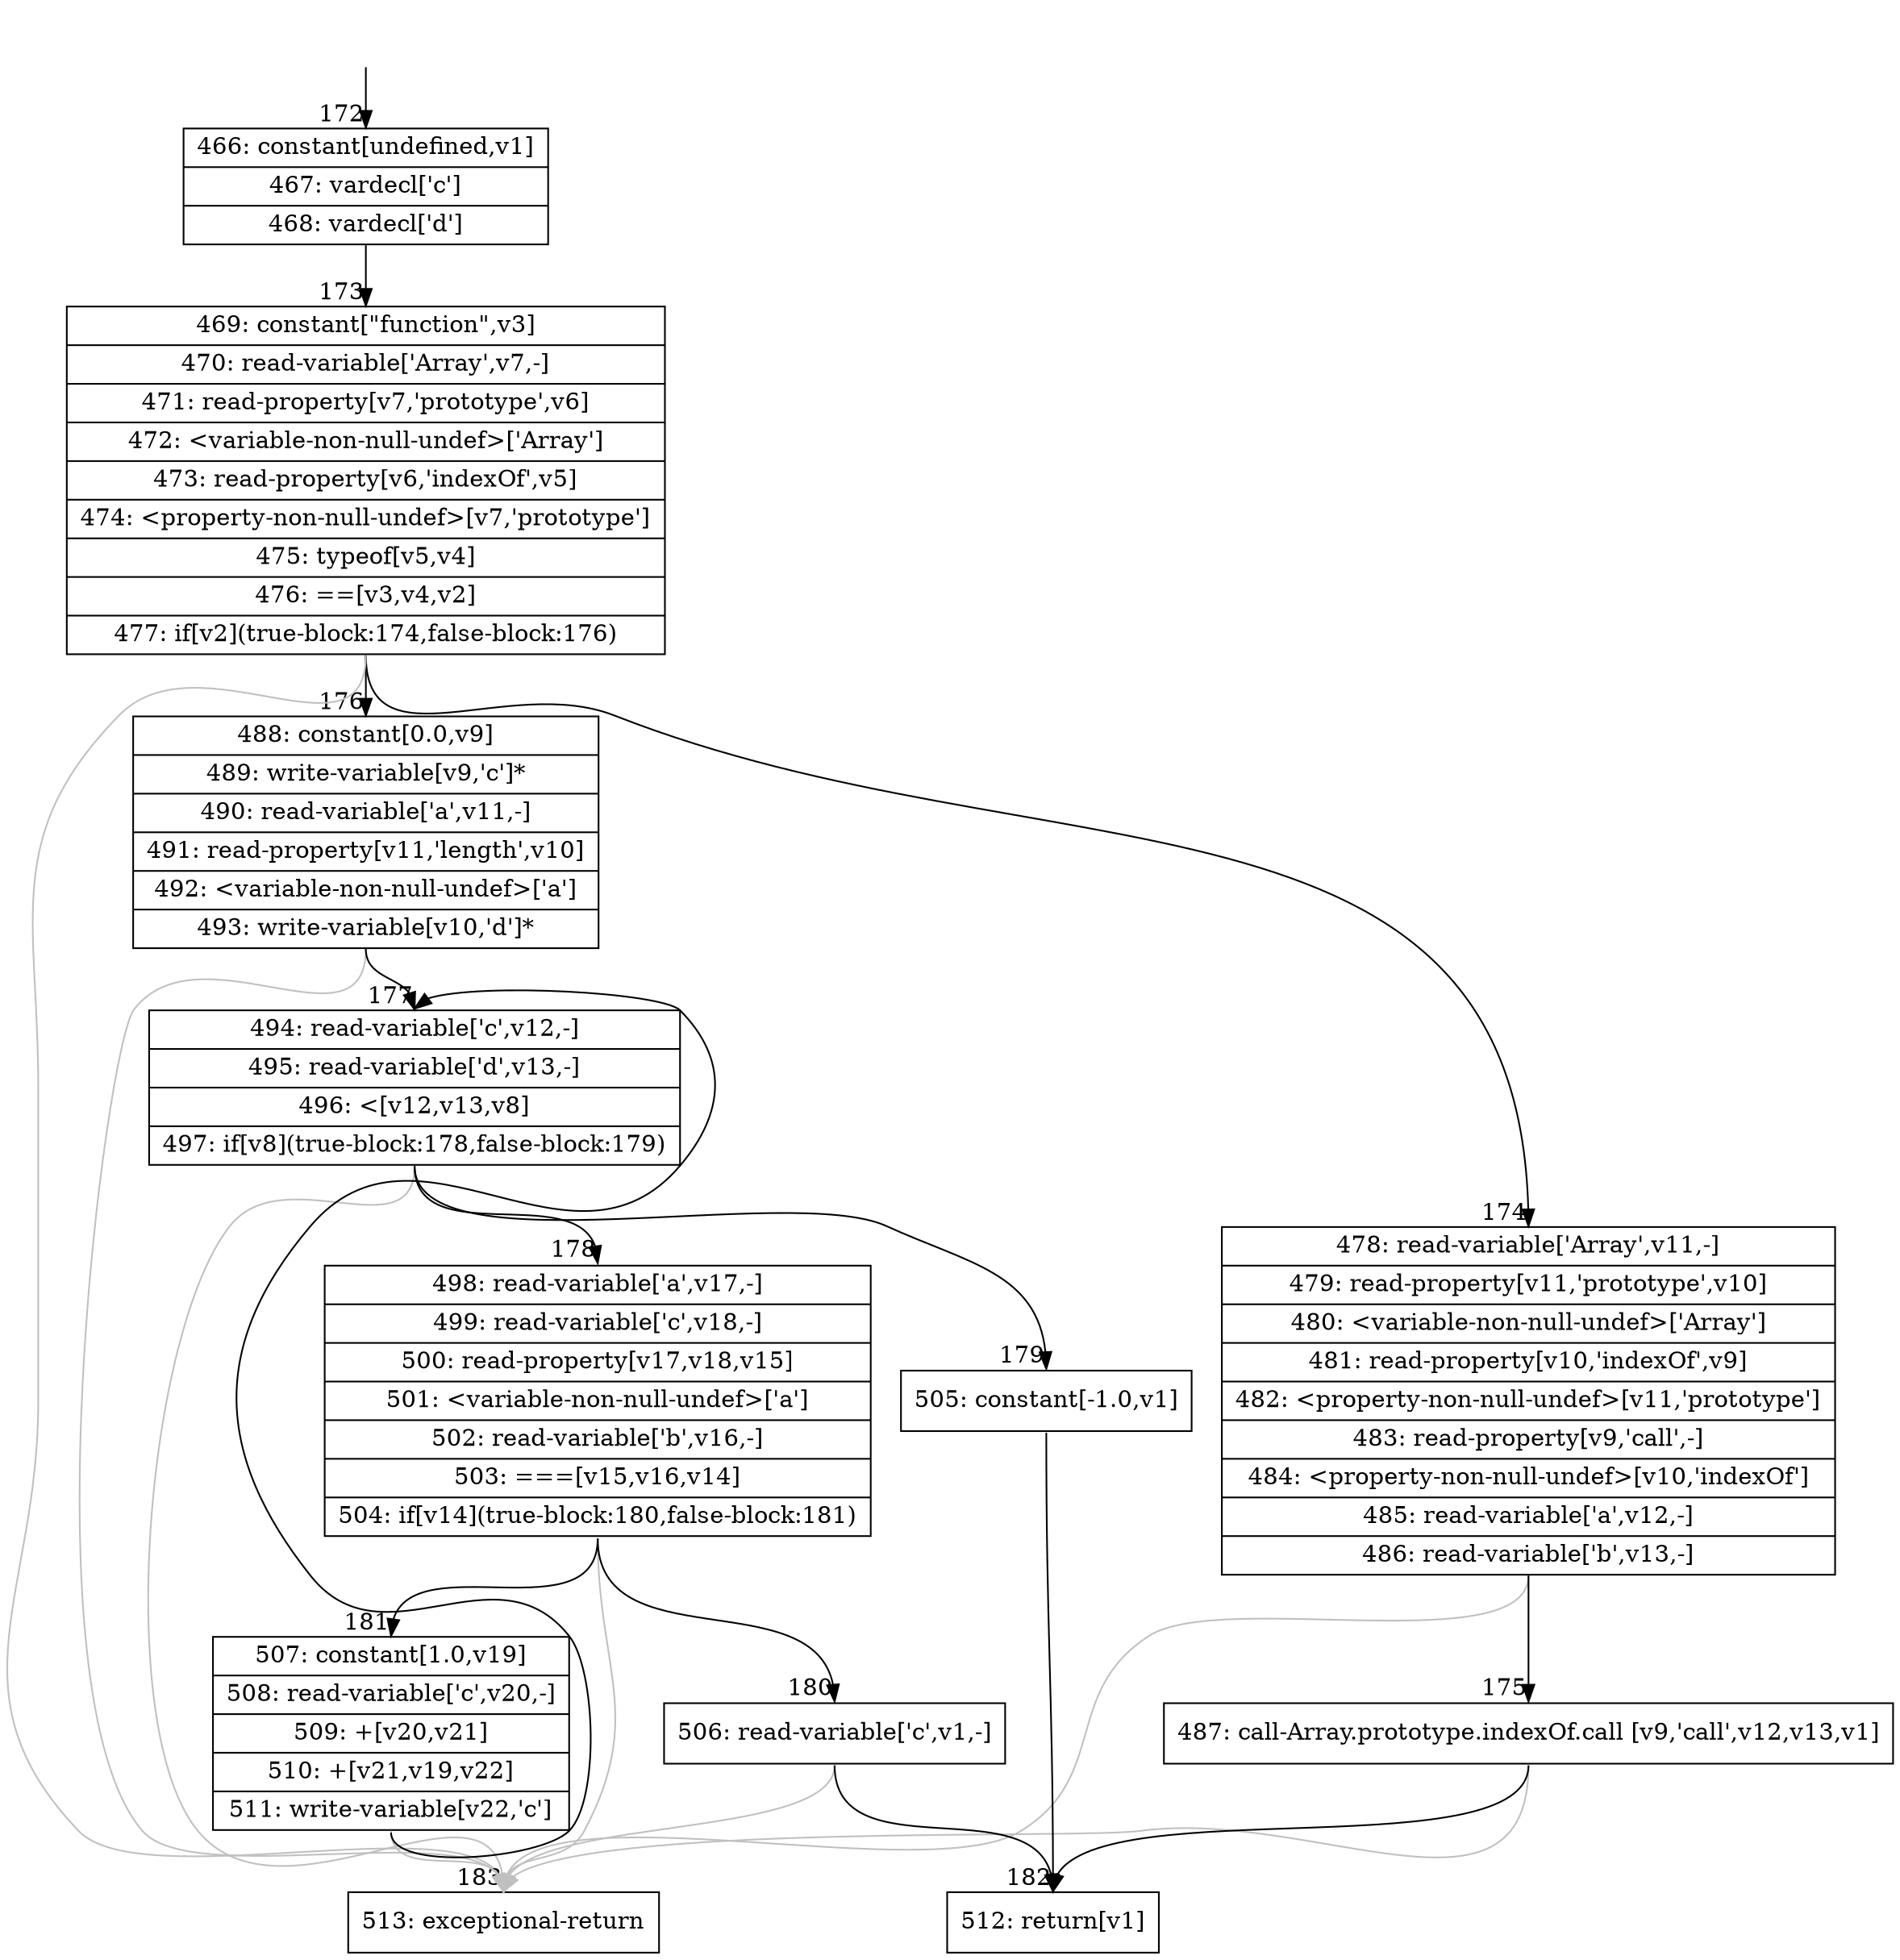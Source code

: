 digraph {
rankdir="TD"
BB_entry23[shape=none,label=""];
BB_entry23 -> BB172 [tailport=s, headport=n, headlabel="    172"]
BB172 [shape=record label="{466: constant[undefined,v1]|467: vardecl['c']|468: vardecl['d']}" ] 
BB172 -> BB173 [tailport=s, headport=n, headlabel="      173"]
BB173 [shape=record label="{469: constant[\"function\",v3]|470: read-variable['Array',v7,-]|471: read-property[v7,'prototype',v6]|472: \<variable-non-null-undef\>['Array']|473: read-property[v6,'indexOf',v5]|474: \<property-non-null-undef\>[v7,'prototype']|475: typeof[v5,v4]|476: ==[v3,v4,v2]|477: if[v2](true-block:174,false-block:176)}" ] 
BB173 -> BB174 [tailport=s, headport=n, headlabel="      174"]
BB173 -> BB176 [tailport=s, headport=n, headlabel="      176"]
BB173 -> BB183 [tailport=s, headport=n, color=gray, headlabel="      183"]
BB174 [shape=record label="{478: read-variable['Array',v11,-]|479: read-property[v11,'prototype',v10]|480: \<variable-non-null-undef\>['Array']|481: read-property[v10,'indexOf',v9]|482: \<property-non-null-undef\>[v11,'prototype']|483: read-property[v9,'call',-]|484: \<property-non-null-undef\>[v10,'indexOf']|485: read-variable['a',v12,-]|486: read-variable['b',v13,-]}" ] 
BB174 -> BB175 [tailport=s, headport=n, headlabel="      175"]
BB174 -> BB183 [tailport=s, headport=n, color=gray]
BB175 [shape=record label="{487: call-Array.prototype.indexOf.call [v9,'call',v12,v13,v1]}" ] 
BB175 -> BB182 [tailport=s, headport=n, headlabel="      182"]
BB175 -> BB183 [tailport=s, headport=n, color=gray]
BB176 [shape=record label="{488: constant[0.0,v9]|489: write-variable[v9,'c']*|490: read-variable['a',v11,-]|491: read-property[v11,'length',v10]|492: \<variable-non-null-undef\>['a']|493: write-variable[v10,'d']*}" ] 
BB176 -> BB177 [tailport=s, headport=n, headlabel="      177"]
BB176 -> BB183 [tailport=s, headport=n, color=gray]
BB177 [shape=record label="{494: read-variable['c',v12,-]|495: read-variable['d',v13,-]|496: \<[v12,v13,v8]|497: if[v8](true-block:178,false-block:179)}" ] 
BB177 -> BB178 [tailport=s, headport=n, headlabel="      178"]
BB177 -> BB179 [tailport=s, headport=n, headlabel="      179"]
BB177 -> BB183 [tailport=s, headport=n, color=gray]
BB178 [shape=record label="{498: read-variable['a',v17,-]|499: read-variable['c',v18,-]|500: read-property[v17,v18,v15]|501: \<variable-non-null-undef\>['a']|502: read-variable['b',v16,-]|503: ===[v15,v16,v14]|504: if[v14](true-block:180,false-block:181)}" ] 
BB178 -> BB180 [tailport=s, headport=n, headlabel="      180"]
BB178 -> BB181 [tailport=s, headport=n, headlabel="      181"]
BB178 -> BB183 [tailport=s, headport=n, color=gray]
BB179 [shape=record label="{505: constant[-1.0,v1]}" ] 
BB179 -> BB182 [tailport=s, headport=n]
BB180 [shape=record label="{506: read-variable['c',v1,-]}" ] 
BB180 -> BB182 [tailport=s, headport=n]
BB180 -> BB183 [tailport=s, headport=n, color=gray]
BB181 [shape=record label="{507: constant[1.0,v19]|508: read-variable['c',v20,-]|509: +[v20,v21]|510: +[v21,v19,v22]|511: write-variable[v22,'c']}" ] 
BB181 -> BB177 [tailport=s, headport=n]
BB181 -> BB183 [tailport=s, headport=n, color=gray]
BB182 [shape=record label="{512: return[v1]}" ] 
BB183 [shape=record label="{513: exceptional-return}" ] 
}
